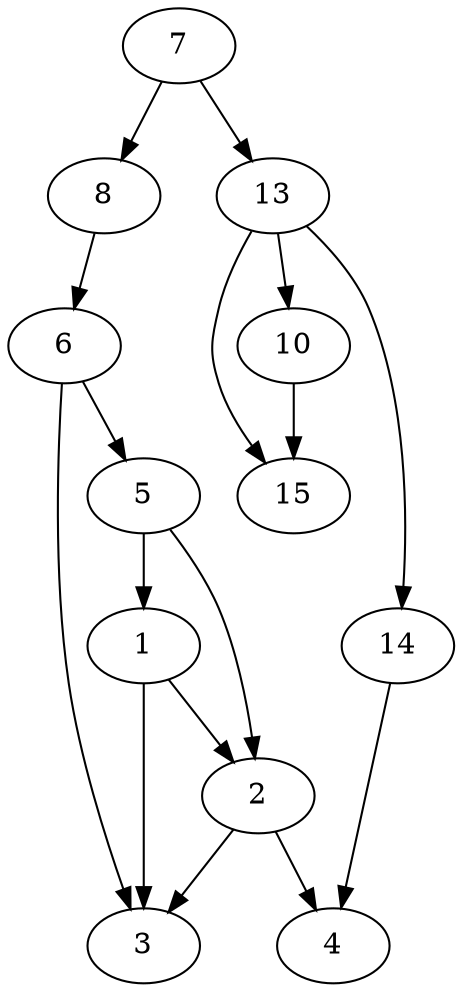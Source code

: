 strict digraph myGraph {
1 -> 2
1 -> 3
2 -> 3
2 -> 4
5 -> 1
5 -> 2
6 -> 3
6 -> 5
7 -> 8
13 -> 14
8 -> 6
7 -> 13
14 -> 4
13 -> 15
13 -> 10
10 -> 15
}